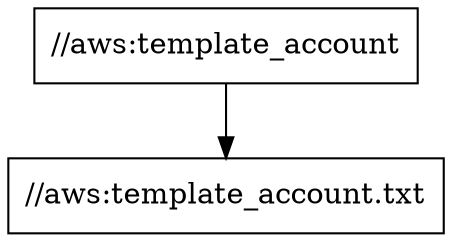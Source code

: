 digraph mygraph {
  node [shape=box];
  "//aws:template_account"
  "//aws:template_account" -> "//aws:template_account.txt"
  "//aws:template_account.txt"
}
